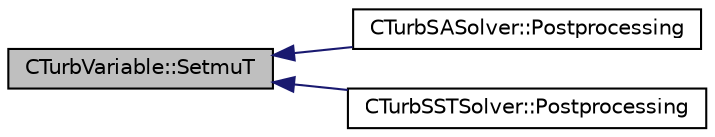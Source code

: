digraph "CTurbVariable::SetmuT"
{
  edge [fontname="Helvetica",fontsize="10",labelfontname="Helvetica",labelfontsize="10"];
  node [fontname="Helvetica",fontsize="10",shape=record];
  rankdir="LR";
  Node19 [label="CTurbVariable::SetmuT",height=0.2,width=0.4,color="black", fillcolor="grey75", style="filled", fontcolor="black"];
  Node19 -> Node20 [dir="back",color="midnightblue",fontsize="10",style="solid",fontname="Helvetica"];
  Node20 [label="CTurbSASolver::Postprocessing",height=0.2,width=0.4,color="black", fillcolor="white", style="filled",URL="$class_c_turb_s_a_solver.html#ae10554d5dc71b23ba49d342921211197",tooltip="A virtual member. "];
  Node19 -> Node21 [dir="back",color="midnightblue",fontsize="10",style="solid",fontname="Helvetica"];
  Node21 [label="CTurbSSTSolver::Postprocessing",height=0.2,width=0.4,color="black", fillcolor="white", style="filled",URL="$class_c_turb_s_s_t_solver.html#aa5306eec5b89c3c229c2a4c41846eb4d",tooltip="Computes the eddy viscosity. "];
}
